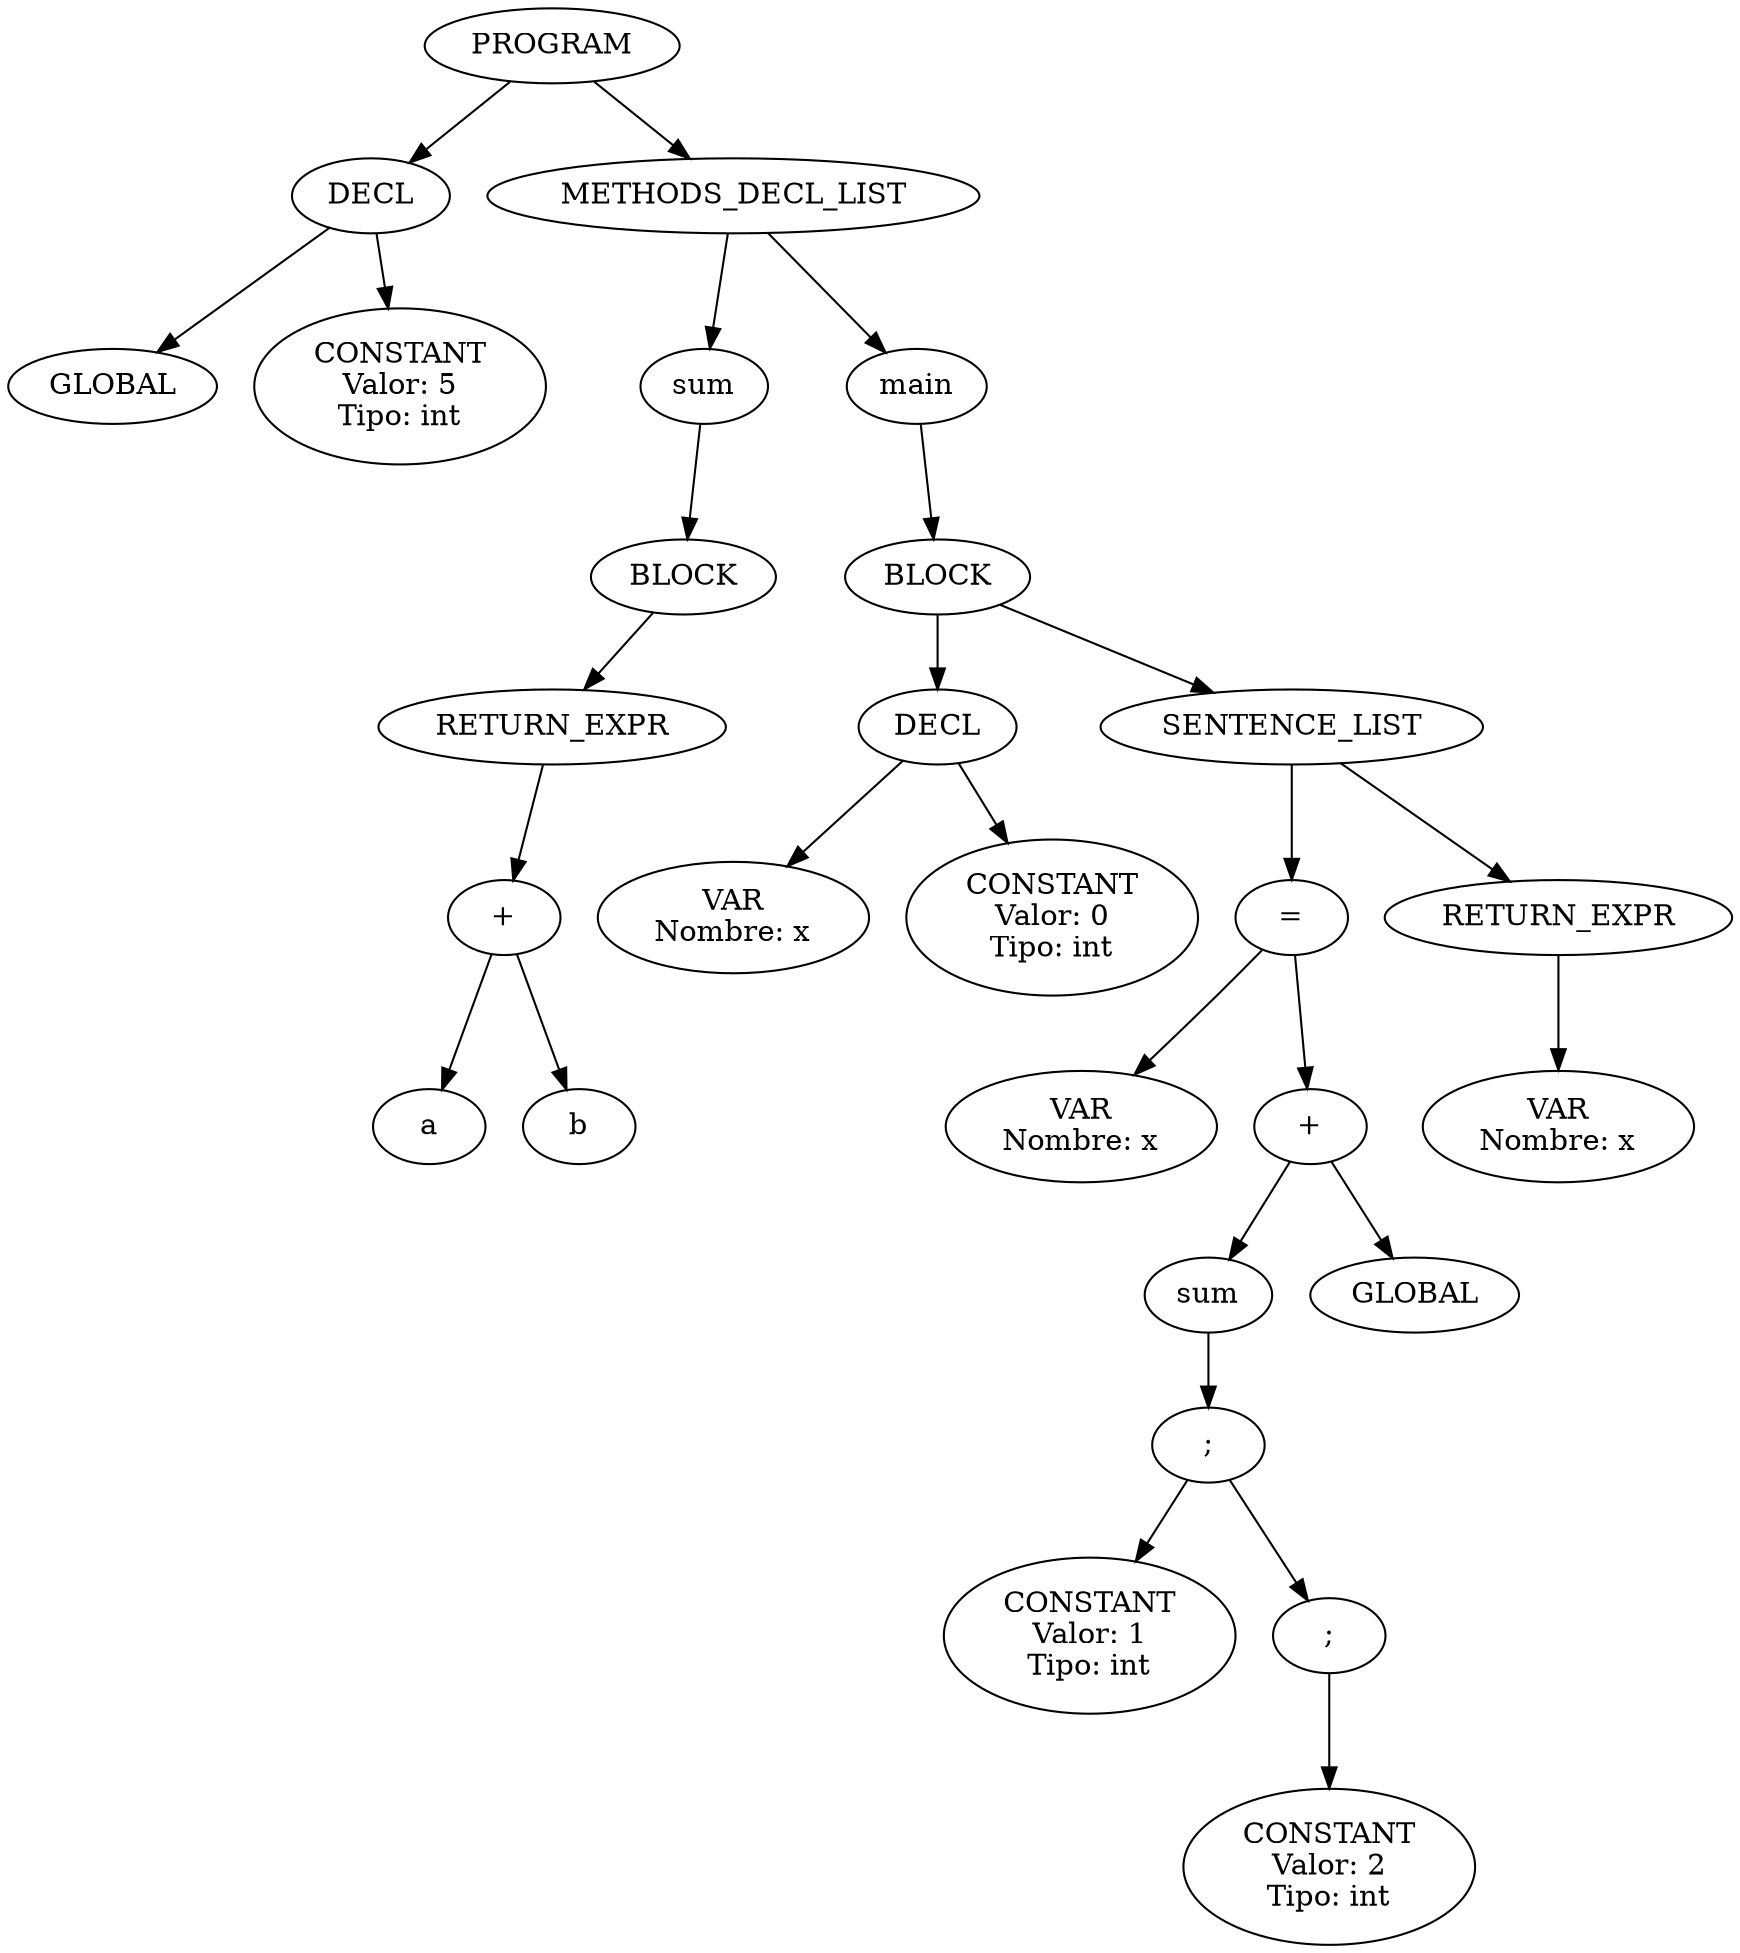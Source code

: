 digraph AST {
  0 [label="PROGRAM"];
  1 [label="DECL"];
  2 [label="GLOBAL"];
  1 -> 2;
  3 [label="CONSTANT\nValor: 5\nTipo: int"];
  1 -> 3;
  0 -> 1;
  4 [label="METHODS_DECL_LIST"];
  5 [label="sum"];
  6 [label="BLOCK"];
  7 [label="RETURN_EXPR"];
  8 [label="+"];
  9 [label="a"];
  8 -> 9;
  10 [label="b"];
  8 -> 10;
  7 -> 8;
  6 -> 7;
  5 -> 6;
  4 -> 5;
  11 [label="main"];
  12 [label="BLOCK"];
  13 [label="DECL"];
  14 [label="VAR\nNombre: x"];
  13 -> 14;
  15 [label="CONSTANT\nValor: 0\nTipo: int"];
  13 -> 15;
  12 -> 13;
  16 [label="SENTENCE_LIST"];
  17 [label="="];
  18 [label="VAR\nNombre: x"];
  17 -> 18;
  19 [label="+"];
  20 [label="sum"];
  21 [label=";"];
  22 [label="CONSTANT\nValor: 1\nTipo: int"];
  21 -> 22;
  23 [label=";"];
  24 [label="CONSTANT\nValor: 2\nTipo: int"];
  23 -> 24;
  21 -> 23;
  20 -> 21;
  19 -> 20;
  25 [label="GLOBAL"];
  19 -> 25;
  17 -> 19;
  16 -> 17;
  26 [label="RETURN_EXPR"];
  27 [label="VAR\nNombre: x"];
  26 -> 27;
  16 -> 26;
  12 -> 16;
  11 -> 12;
  4 -> 11;
  0 -> 4;
}
